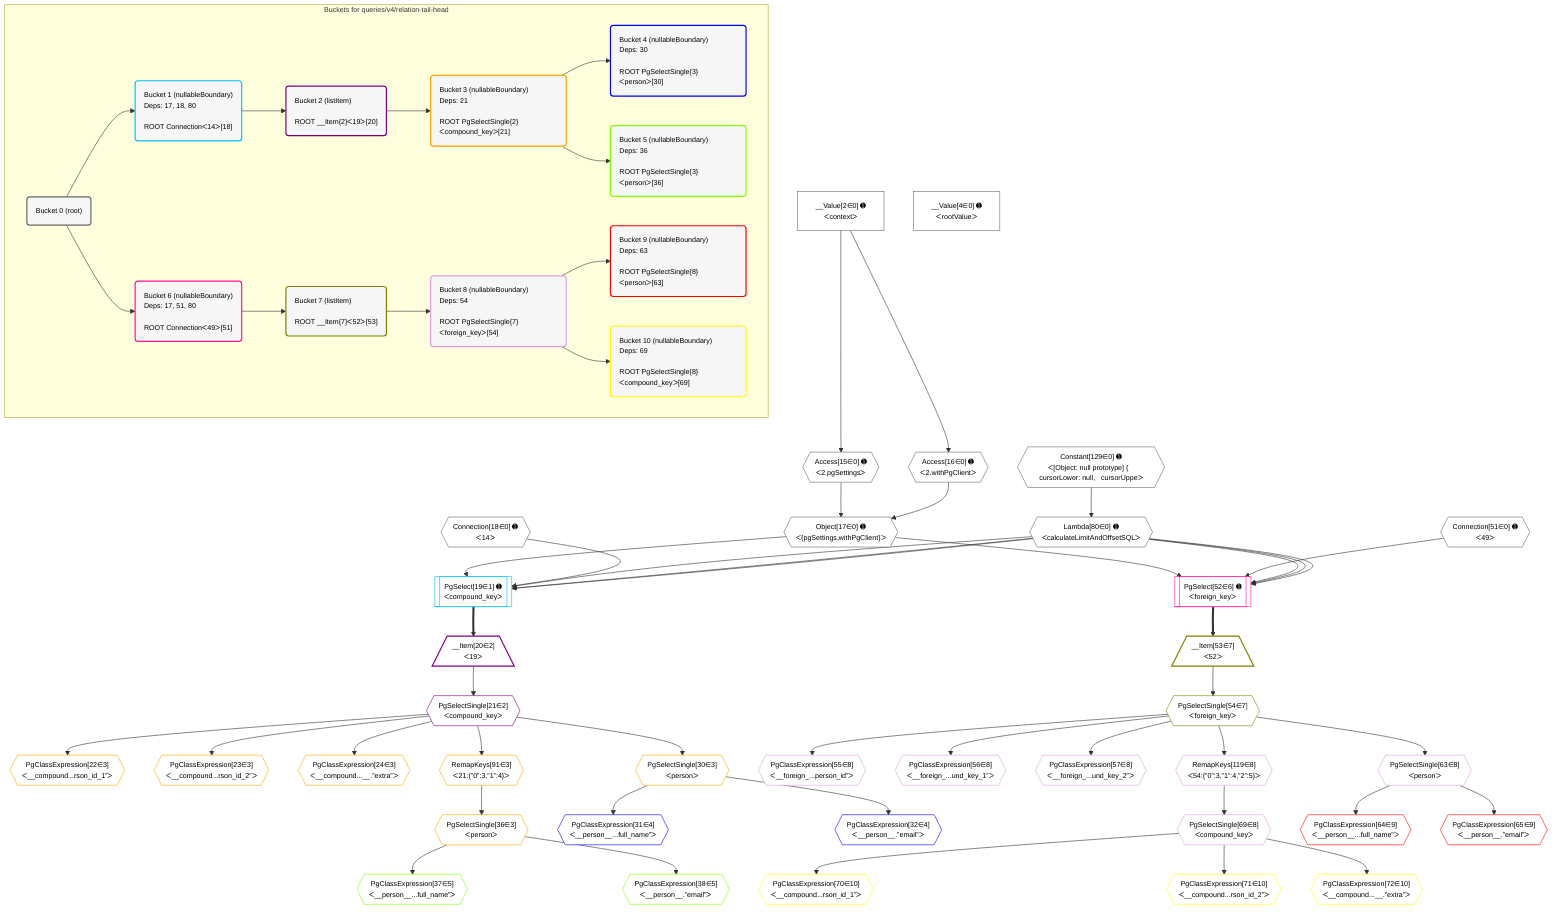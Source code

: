 %%{init: {'themeVariables': { 'fontSize': '12px'}}}%%
graph TD
    classDef path fill:#eee,stroke:#000,color:#000
    classDef plan fill:#fff,stroke-width:1px,color:#000
    classDef itemplan fill:#fff,stroke-width:2px,color:#000
    classDef unbatchedplan fill:#dff,stroke-width:1px,color:#000
    classDef sideeffectplan fill:#fcc,stroke-width:2px,color:#000
    classDef bucket fill:#f6f6f6,color:#000,stroke-width:2px,text-align:left


    %% plan dependencies
    Object17{{"Object[17∈0] ➊<br />ᐸ{pgSettings,withPgClient}ᐳ"}}:::plan
    Access15{{"Access[15∈0] ➊<br />ᐸ2.pgSettingsᐳ"}}:::plan
    Access16{{"Access[16∈0] ➊<br />ᐸ2.withPgClientᐳ"}}:::plan
    Access15 & Access16 --> Object17
    __Value2["__Value[2∈0] ➊<br />ᐸcontextᐳ"]:::plan
    __Value2 --> Access15
    __Value2 --> Access16
    Lambda80{{"Lambda[80∈0] ➊<br />ᐸcalculateLimitAndOffsetSQLᐳ"}}:::plan
    Constant129{{"Constant[129∈0] ➊<br />ᐸ[Object: null prototype] {   cursorLower: null,   cursorUppeᐳ"}}:::plan
    Constant129 --> Lambda80
    __Value4["__Value[4∈0] ➊<br />ᐸrootValueᐳ"]:::plan
    Connection18{{"Connection[18∈0] ➊<br />ᐸ14ᐳ"}}:::plan
    Connection51{{"Connection[51∈0] ➊<br />ᐸ49ᐳ"}}:::plan
    PgSelect19[["PgSelect[19∈1] ➊<br />ᐸcompound_keyᐳ"]]:::plan
    Object17 & Connection18 & Lambda80 & Lambda80 & Lambda80 --> PgSelect19
    __Item20[/"__Item[20∈2]<br />ᐸ19ᐳ"\]:::itemplan
    PgSelect19 ==> __Item20
    PgSelectSingle21{{"PgSelectSingle[21∈2]<br />ᐸcompound_keyᐳ"}}:::plan
    __Item20 --> PgSelectSingle21
    PgClassExpression22{{"PgClassExpression[22∈3]<br />ᐸ__compound...rson_id_1”ᐳ"}}:::plan
    PgSelectSingle21 --> PgClassExpression22
    PgClassExpression23{{"PgClassExpression[23∈3]<br />ᐸ__compound...rson_id_2”ᐳ"}}:::plan
    PgSelectSingle21 --> PgClassExpression23
    PgClassExpression24{{"PgClassExpression[24∈3]<br />ᐸ__compound...__.”extra”ᐳ"}}:::plan
    PgSelectSingle21 --> PgClassExpression24
    PgSelectSingle30{{"PgSelectSingle[30∈3]<br />ᐸpersonᐳ"}}:::plan
    PgSelectSingle21 --> PgSelectSingle30
    PgSelectSingle36{{"PgSelectSingle[36∈3]<br />ᐸpersonᐳ"}}:::plan
    RemapKeys91{{"RemapKeys[91∈3]<br />ᐸ21:{”0”:3,”1”:4}ᐳ"}}:::plan
    RemapKeys91 --> PgSelectSingle36
    PgSelectSingle21 --> RemapKeys91
    PgClassExpression31{{"PgClassExpression[31∈4]<br />ᐸ__person__...full_name”ᐳ"}}:::plan
    PgSelectSingle30 --> PgClassExpression31
    PgClassExpression32{{"PgClassExpression[32∈4]<br />ᐸ__person__.”email”ᐳ"}}:::plan
    PgSelectSingle30 --> PgClassExpression32
    PgClassExpression37{{"PgClassExpression[37∈5]<br />ᐸ__person__...full_name”ᐳ"}}:::plan
    PgSelectSingle36 --> PgClassExpression37
    PgClassExpression38{{"PgClassExpression[38∈5]<br />ᐸ__person__.”email”ᐳ"}}:::plan
    PgSelectSingle36 --> PgClassExpression38
    PgSelect52[["PgSelect[52∈6] ➊<br />ᐸforeign_keyᐳ"]]:::plan
    Object17 & Connection51 & Lambda80 & Lambda80 & Lambda80 --> PgSelect52
    __Item53[/"__Item[53∈7]<br />ᐸ52ᐳ"\]:::itemplan
    PgSelect52 ==> __Item53
    PgSelectSingle54{{"PgSelectSingle[54∈7]<br />ᐸforeign_keyᐳ"}}:::plan
    __Item53 --> PgSelectSingle54
    PgClassExpression55{{"PgClassExpression[55∈8]<br />ᐸ__foreign_...person_id”ᐳ"}}:::plan
    PgSelectSingle54 --> PgClassExpression55
    PgClassExpression56{{"PgClassExpression[56∈8]<br />ᐸ__foreign_...und_key_1”ᐳ"}}:::plan
    PgSelectSingle54 --> PgClassExpression56
    PgClassExpression57{{"PgClassExpression[57∈8]<br />ᐸ__foreign_...und_key_2”ᐳ"}}:::plan
    PgSelectSingle54 --> PgClassExpression57
    PgSelectSingle63{{"PgSelectSingle[63∈8]<br />ᐸpersonᐳ"}}:::plan
    PgSelectSingle54 --> PgSelectSingle63
    PgSelectSingle69{{"PgSelectSingle[69∈8]<br />ᐸcompound_keyᐳ"}}:::plan
    RemapKeys119{{"RemapKeys[119∈8]<br />ᐸ54:{”0”:3,”1”:4,”2”:5}ᐳ"}}:::plan
    RemapKeys119 --> PgSelectSingle69
    PgSelectSingle54 --> RemapKeys119
    PgClassExpression64{{"PgClassExpression[64∈9]<br />ᐸ__person__...full_name”ᐳ"}}:::plan
    PgSelectSingle63 --> PgClassExpression64
    PgClassExpression65{{"PgClassExpression[65∈9]<br />ᐸ__person__.”email”ᐳ"}}:::plan
    PgSelectSingle63 --> PgClassExpression65
    PgClassExpression70{{"PgClassExpression[70∈10]<br />ᐸ__compound...rson_id_1”ᐳ"}}:::plan
    PgSelectSingle69 --> PgClassExpression70
    PgClassExpression71{{"PgClassExpression[71∈10]<br />ᐸ__compound...rson_id_2”ᐳ"}}:::plan
    PgSelectSingle69 --> PgClassExpression71
    PgClassExpression72{{"PgClassExpression[72∈10]<br />ᐸ__compound...__.”extra”ᐳ"}}:::plan
    PgSelectSingle69 --> PgClassExpression72

    %% define steps

    subgraph "Buckets for queries/v4/relation-tail-head"
    Bucket0("Bucket 0 (root)"):::bucket
    classDef bucket0 stroke:#696969
    class Bucket0,__Value2,__Value4,Access15,Access16,Object17,Connection18,Connection51,Lambda80,Constant129 bucket0
    Bucket1("Bucket 1 (nullableBoundary)<br />Deps: 17, 18, 80<br /><br />ROOT Connectionᐸ14ᐳ[18]"):::bucket
    classDef bucket1 stroke:#00bfff
    class Bucket1,PgSelect19 bucket1
    Bucket2("Bucket 2 (listItem)<br /><br />ROOT __Item{2}ᐸ19ᐳ[20]"):::bucket
    classDef bucket2 stroke:#7f007f
    class Bucket2,__Item20,PgSelectSingle21 bucket2
    Bucket3("Bucket 3 (nullableBoundary)<br />Deps: 21<br /><br />ROOT PgSelectSingle{2}ᐸcompound_keyᐳ[21]"):::bucket
    classDef bucket3 stroke:#ffa500
    class Bucket3,PgClassExpression22,PgClassExpression23,PgClassExpression24,PgSelectSingle30,PgSelectSingle36,RemapKeys91 bucket3
    Bucket4("Bucket 4 (nullableBoundary)<br />Deps: 30<br /><br />ROOT PgSelectSingle{3}ᐸpersonᐳ[30]"):::bucket
    classDef bucket4 stroke:#0000ff
    class Bucket4,PgClassExpression31,PgClassExpression32 bucket4
    Bucket5("Bucket 5 (nullableBoundary)<br />Deps: 36<br /><br />ROOT PgSelectSingle{3}ᐸpersonᐳ[36]"):::bucket
    classDef bucket5 stroke:#7fff00
    class Bucket5,PgClassExpression37,PgClassExpression38 bucket5
    Bucket6("Bucket 6 (nullableBoundary)<br />Deps: 17, 51, 80<br /><br />ROOT Connectionᐸ49ᐳ[51]"):::bucket
    classDef bucket6 stroke:#ff1493
    class Bucket6,PgSelect52 bucket6
    Bucket7("Bucket 7 (listItem)<br /><br />ROOT __Item{7}ᐸ52ᐳ[53]"):::bucket
    classDef bucket7 stroke:#808000
    class Bucket7,__Item53,PgSelectSingle54 bucket7
    Bucket8("Bucket 8 (nullableBoundary)<br />Deps: 54<br /><br />ROOT PgSelectSingle{7}ᐸforeign_keyᐳ[54]"):::bucket
    classDef bucket8 stroke:#dda0dd
    class Bucket8,PgClassExpression55,PgClassExpression56,PgClassExpression57,PgSelectSingle63,PgSelectSingle69,RemapKeys119 bucket8
    Bucket9("Bucket 9 (nullableBoundary)<br />Deps: 63<br /><br />ROOT PgSelectSingle{8}ᐸpersonᐳ[63]"):::bucket
    classDef bucket9 stroke:#ff0000
    class Bucket9,PgClassExpression64,PgClassExpression65 bucket9
    Bucket10("Bucket 10 (nullableBoundary)<br />Deps: 69<br /><br />ROOT PgSelectSingle{8}ᐸcompound_keyᐳ[69]"):::bucket
    classDef bucket10 stroke:#ffff00
    class Bucket10,PgClassExpression70,PgClassExpression71,PgClassExpression72 bucket10
    Bucket0 --> Bucket1 & Bucket6
    Bucket1 --> Bucket2
    Bucket2 --> Bucket3
    Bucket3 --> Bucket4 & Bucket5
    Bucket6 --> Bucket7
    Bucket7 --> Bucket8
    Bucket8 --> Bucket9 & Bucket10
    end